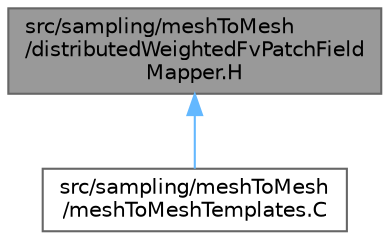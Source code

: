 digraph "src/sampling/meshToMesh/distributedWeightedFvPatchFieldMapper.H"
{
 // LATEX_PDF_SIZE
  bgcolor="transparent";
  edge [fontname=Helvetica,fontsize=10,labelfontname=Helvetica,labelfontsize=10];
  node [fontname=Helvetica,fontsize=10,shape=box,height=0.2,width=0.4];
  Node1 [id="Node000001",label="src/sampling/meshToMesh\l/distributedWeightedFvPatchField\lMapper.H",height=0.2,width=0.4,color="gray40", fillcolor="grey60", style="filled", fontcolor="black",tooltip=" "];
  Node1 -> Node2 [id="edge1_Node000001_Node000002",dir="back",color="steelblue1",style="solid",tooltip=" "];
  Node2 [id="Node000002",label="src/sampling/meshToMesh\l/meshToMeshTemplates.C",height=0.2,width=0.4,color="grey40", fillcolor="white", style="filled",URL="$meshToMeshTemplates_8C.html",tooltip=" "];
}

